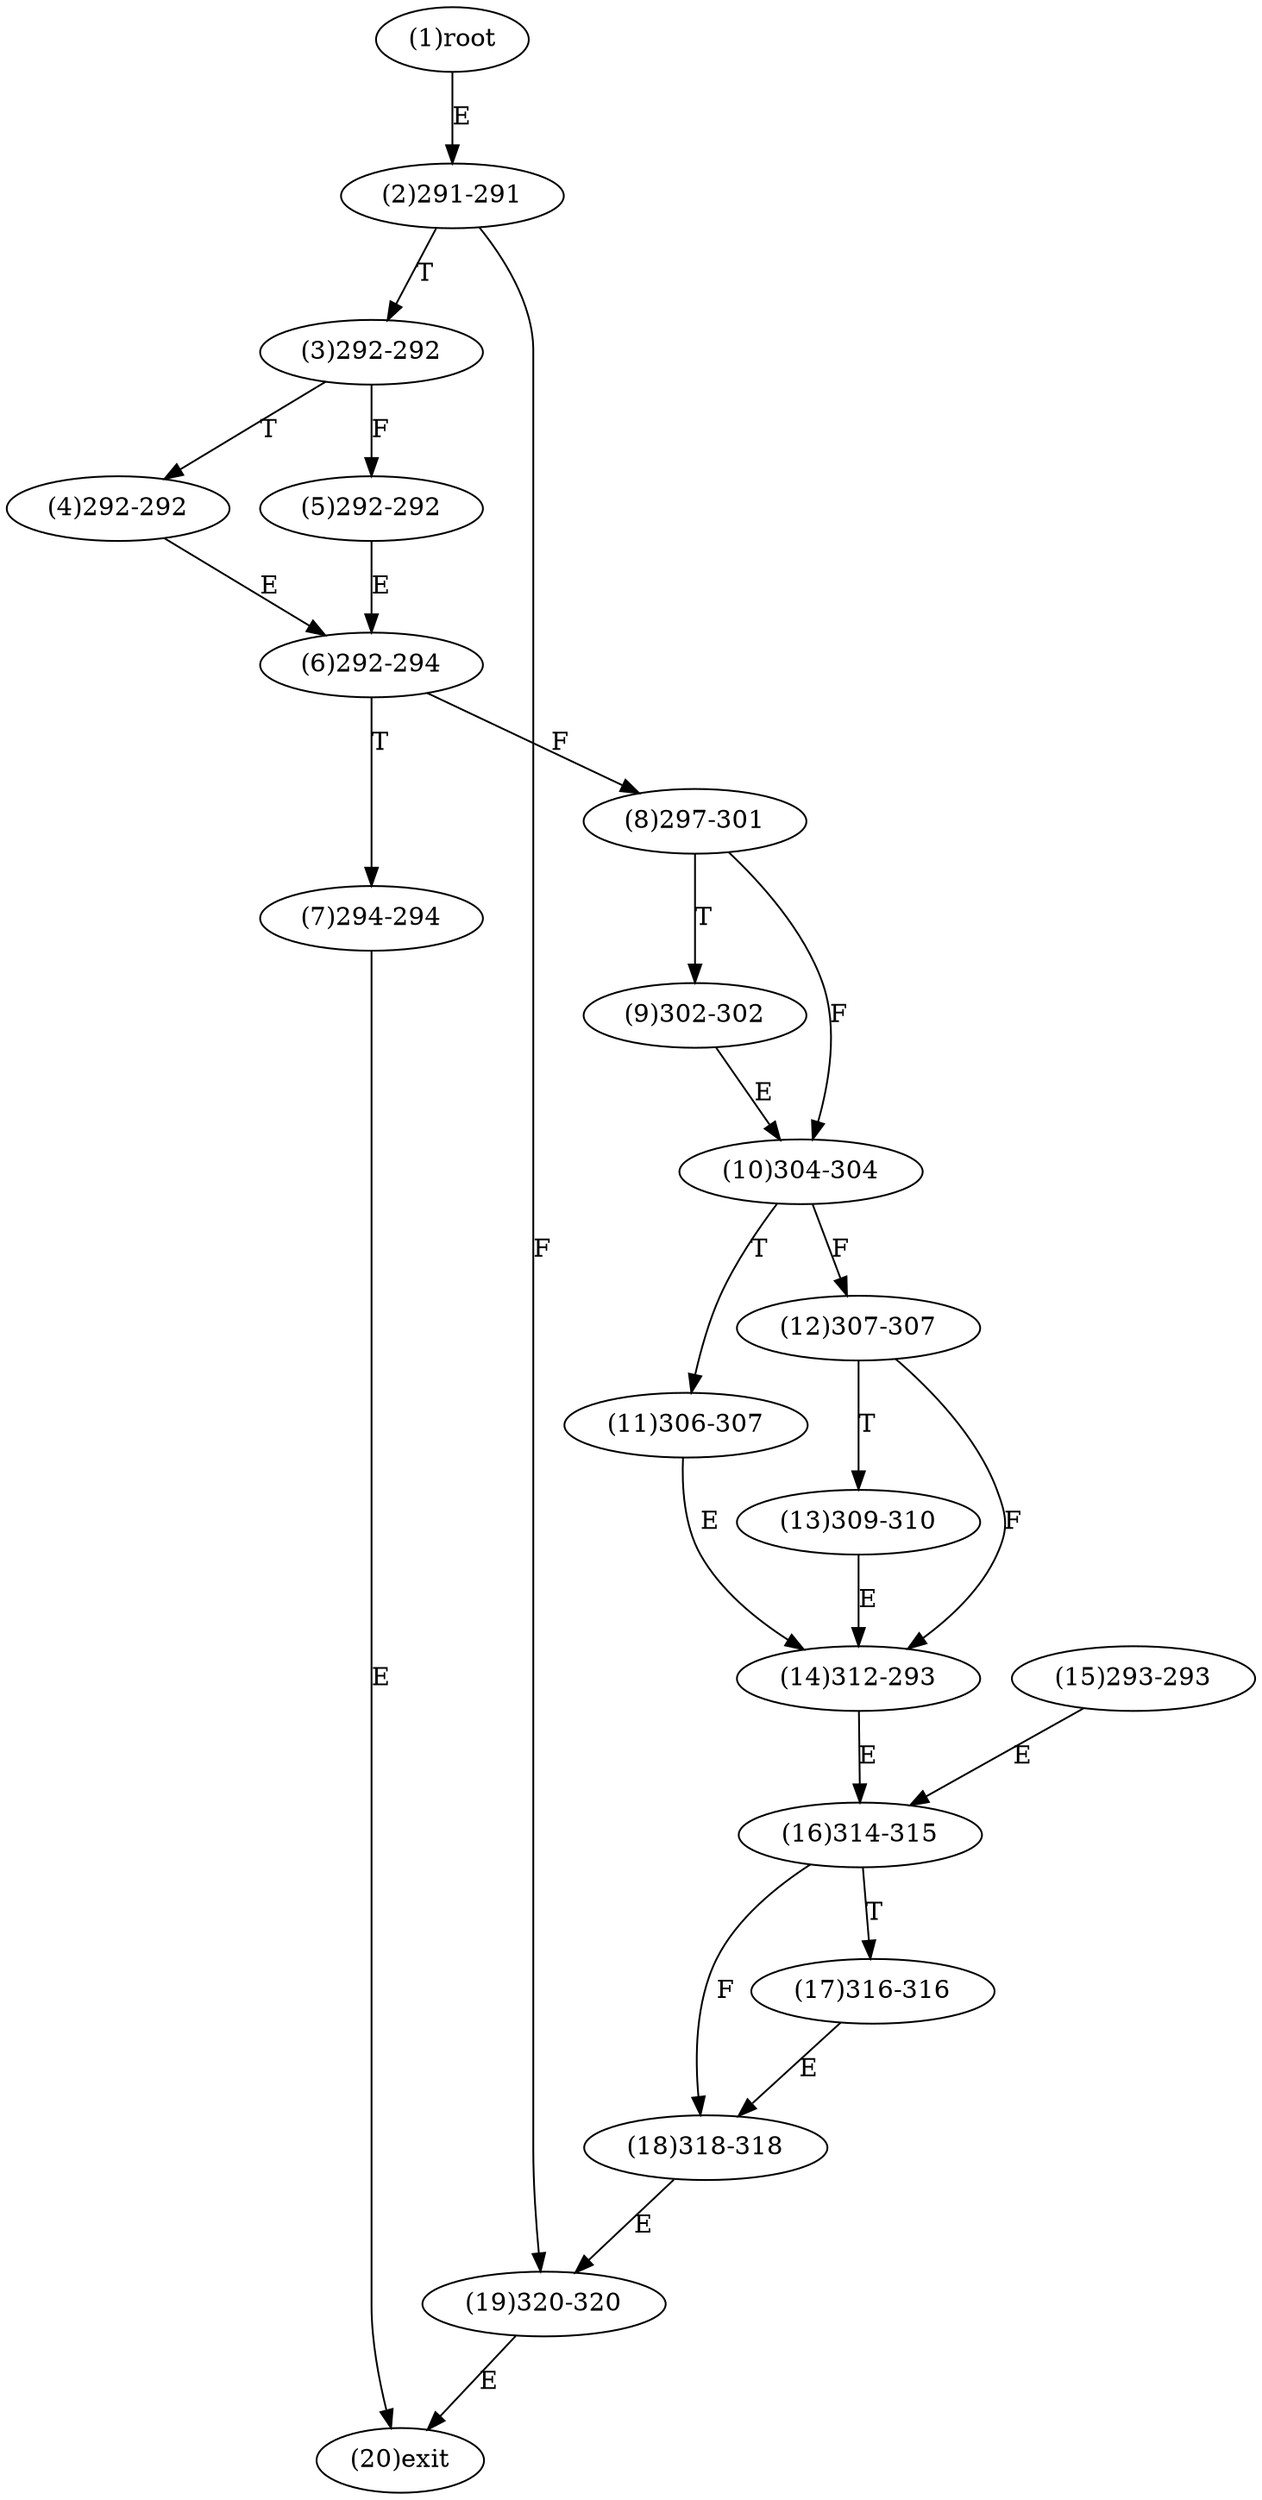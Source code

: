 digraph "" { 
1[ label="(1)root"];
2[ label="(2)291-291"];
3[ label="(3)292-292"];
4[ label="(4)292-292"];
5[ label="(5)292-292"];
6[ label="(6)292-294"];
7[ label="(7)294-294"];
8[ label="(8)297-301"];
9[ label="(9)302-302"];
10[ label="(10)304-304"];
11[ label="(11)306-307"];
12[ label="(12)307-307"];
13[ label="(13)309-310"];
14[ label="(14)312-293"];
15[ label="(15)293-293"];
17[ label="(17)316-316"];
16[ label="(16)314-315"];
19[ label="(19)320-320"];
18[ label="(18)318-318"];
20[ label="(20)exit"];
1->2[ label="E"];
2->19[ label="F"];
2->3[ label="T"];
3->5[ label="F"];
3->4[ label="T"];
4->6[ label="E"];
5->6[ label="E"];
6->8[ label="F"];
6->7[ label="T"];
7->20[ label="E"];
8->10[ label="F"];
8->9[ label="T"];
9->10[ label="E"];
10->12[ label="F"];
10->11[ label="T"];
11->14[ label="E"];
12->14[ label="F"];
12->13[ label="T"];
13->14[ label="E"];
14->16[ label="E"];
15->16[ label="E"];
16->18[ label="F"];
16->17[ label="T"];
17->18[ label="E"];
18->19[ label="E"];
19->20[ label="E"];
}